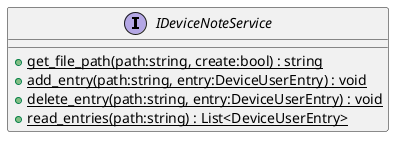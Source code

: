 @startuml
interface IDeviceNoteService {
    + {static} get_file_path(path:string, create:bool) : string
    + {static} add_entry(path:string, entry:DeviceUserEntry) : void
    + {static} delete_entry(path:string, entry:DeviceUserEntry) : void
    + {static} read_entries(path:string) : List<DeviceUserEntry>
}
@enduml
